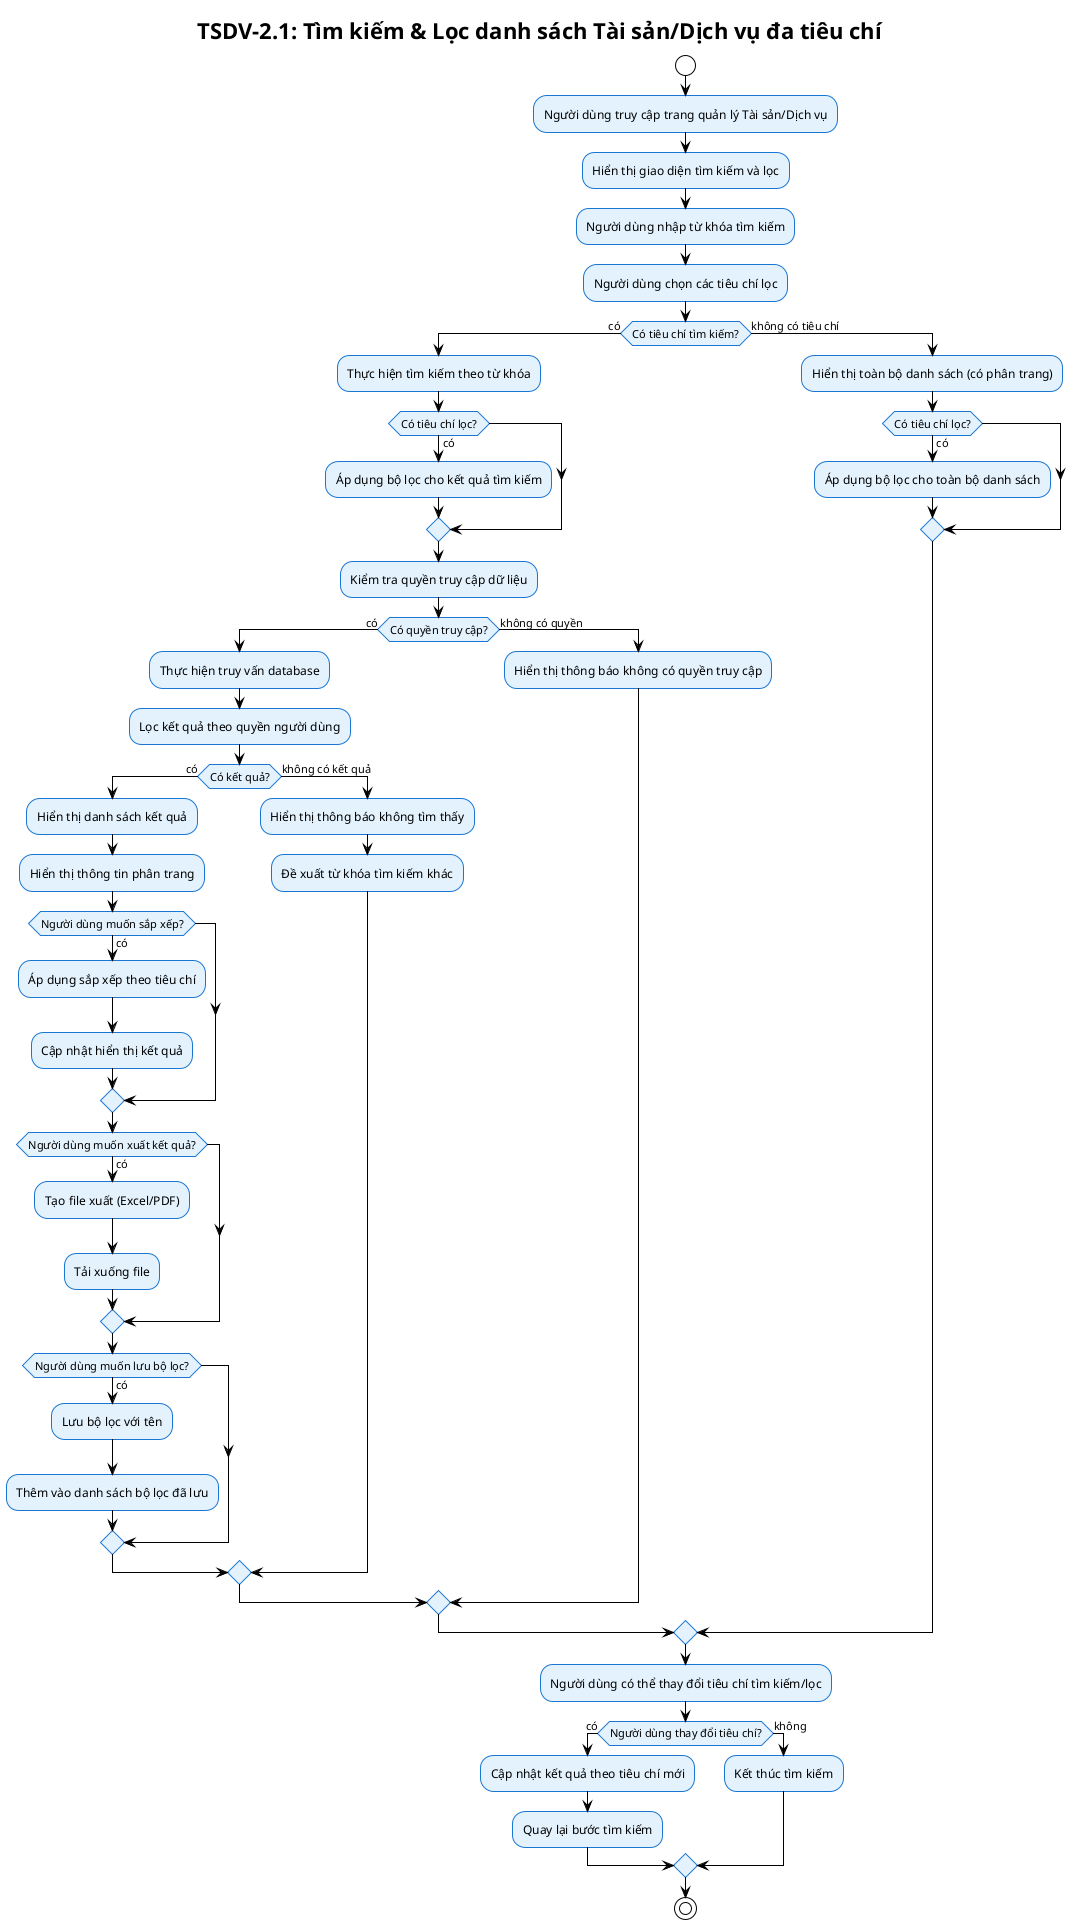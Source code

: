 @startuml TSDV-2.1 Activity Diagram
!theme plain
skinparam backgroundColor #FFFFFF
skinparam activity {
    BackgroundColor #E3F2FD
    BorderColor #1976D2
    FontColor #000000
}
skinparam decision {
    BackgroundColor #FFF3E0
    BorderColor #F57C00
    FontColor #000000
}
skinparam start {
    BackgroundColor #4CAF50
    BorderColor #2E7D32
    FontColor #FFFFFF
}
skinparam end {
    BackgroundColor #F44336
    BorderColor #C62828
    FontColor #FFFFFF
}

title TSDV-2.1: Tìm kiếm & Lọc danh sách Tài sản/Dịch vụ đa tiêu chí

start

:Người dùng truy cập trang quản lý Tài sản/Dịch vụ;

:Hiển thị giao diện tìm kiếm và lọc;

:Người dùng nhập từ khóa tìm kiếm;

:Người dùng chọn các tiêu chí lọc;

if (Có tiêu chí tìm kiếm?) then (có)
    :Thực hiện tìm kiếm theo từ khóa;
    
    if (Có tiêu chí lọc?) then (có)
        :Áp dụng bộ lọc cho kết quả tìm kiếm;
    endif
    
    :Kiểm tra quyền truy cập dữ liệu;
    
    if (Có quyền truy cập?) then (có)
        :Thực hiện truy vấn database;
        :Lọc kết quả theo quyền người dùng;
        
        if (Có kết quả?) then (có)
            :Hiển thị danh sách kết quả;
            :Hiển thị thông tin phân trang;
            
            if (Người dùng muốn sắp xếp?) then (có)
                :Áp dụng sắp xếp theo tiêu chí;
                :Cập nhật hiển thị kết quả;
            endif
            
            if (Người dùng muốn xuất kết quả?) then (có)
                :Tạo file xuất (Excel/PDF);
                :Tải xuống file;
            endif
            
            if (Người dùng muốn lưu bộ lọc?) then (có)
                :Lưu bộ lọc với tên;
                :Thêm vào danh sách bộ lọc đã lưu;
            endif
            
        else (không có kết quả)
            :Hiển thị thông báo không tìm thấy;
            :Đề xuất từ khóa tìm kiếm khác;
        endif
        
    else (không có quyền)
        :Hiển thị thông báo không có quyền truy cập;
    endif
    
else (không có tiêu chí)
    :Hiển thị toàn bộ danh sách (có phân trang);
    
    if (Có tiêu chí lọc?) then (có)
        :Áp dụng bộ lọc cho toàn bộ danh sách;
    endif
endif

:Người dùng có thể thay đổi tiêu chí tìm kiếm/lọc;

if (Người dùng thay đổi tiêu chí?) then (có)
    :Cập nhật kết quả theo tiêu chí mới;
    :Quay lại bước tìm kiếm;
else (không)
    :Kết thúc tìm kiếm;
endif

stop

@enduml
